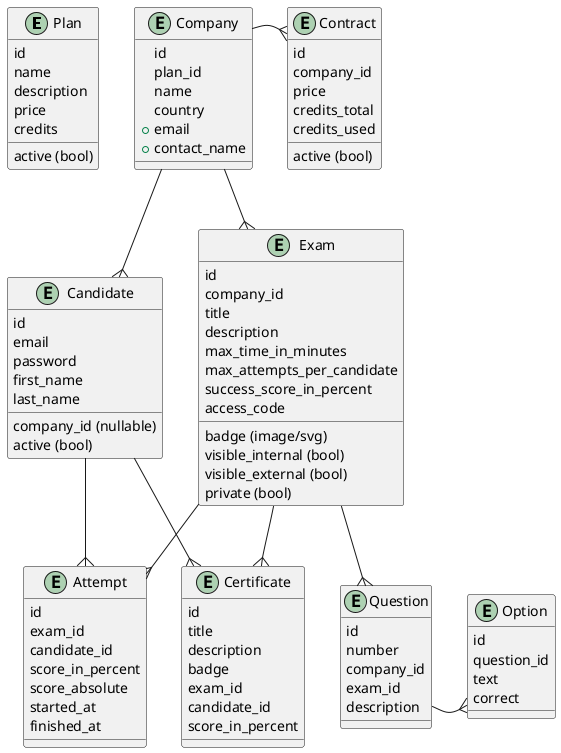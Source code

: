 @startuml
entity Plan {
    id
    name
    description
    price
    credits
    active (bool)
}
entity Contract {
    id
    company_id
    price
    credits_total
    credits_used
    active (bool)
}
entity Company {
    id
    plan_id
    name
    country
    +email
    +contact_name
}

entity Candidate {
    id
    company_id (nullable)
    email
    password
    first_name
    last_name
    active (bool)
}

entity Exam {
    id
    company_id
    title
    description
    badge (image/svg)
    max_time_in_minutes
    max_attempts_per_candidate
    success_score_in_percent
    visible_internal (bool)
    visible_external (bool)
    private (bool)
    access_code
}

entity Attempt {
    id
    exam_id
    candidate_id
    score_in_percent
    score_absolute
    started_at
    finished_at
}

entity Question {
    id
    number
    company_id
    exam_id
    description
}

entity Option {
    id
    question_id
    text
    correct
}

entity Certificate {
    id
    title
    description
    badge
    exam_id
    candidate_id
    score_in_percent
}

Plan -[hidden] Company
Company -[hidden] Contract
Contract }-- Company
Company --{ Candidate
Company --{ Exam
Exam --{ Question
Exam --{ Attempt
Candidate --{ Attempt
Exam --{ Certificate
Candidate --{ Certificate
Question --{ Option
Question -[hidden] Option

@enduml